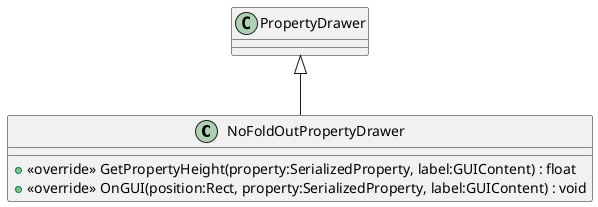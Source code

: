 @startuml
class NoFoldOutPropertyDrawer {
    + <<override>> GetPropertyHeight(property:SerializedProperty, label:GUIContent) : float
    + <<override>> OnGUI(position:Rect, property:SerializedProperty, label:GUIContent) : void
}
PropertyDrawer <|-- NoFoldOutPropertyDrawer
@enduml
